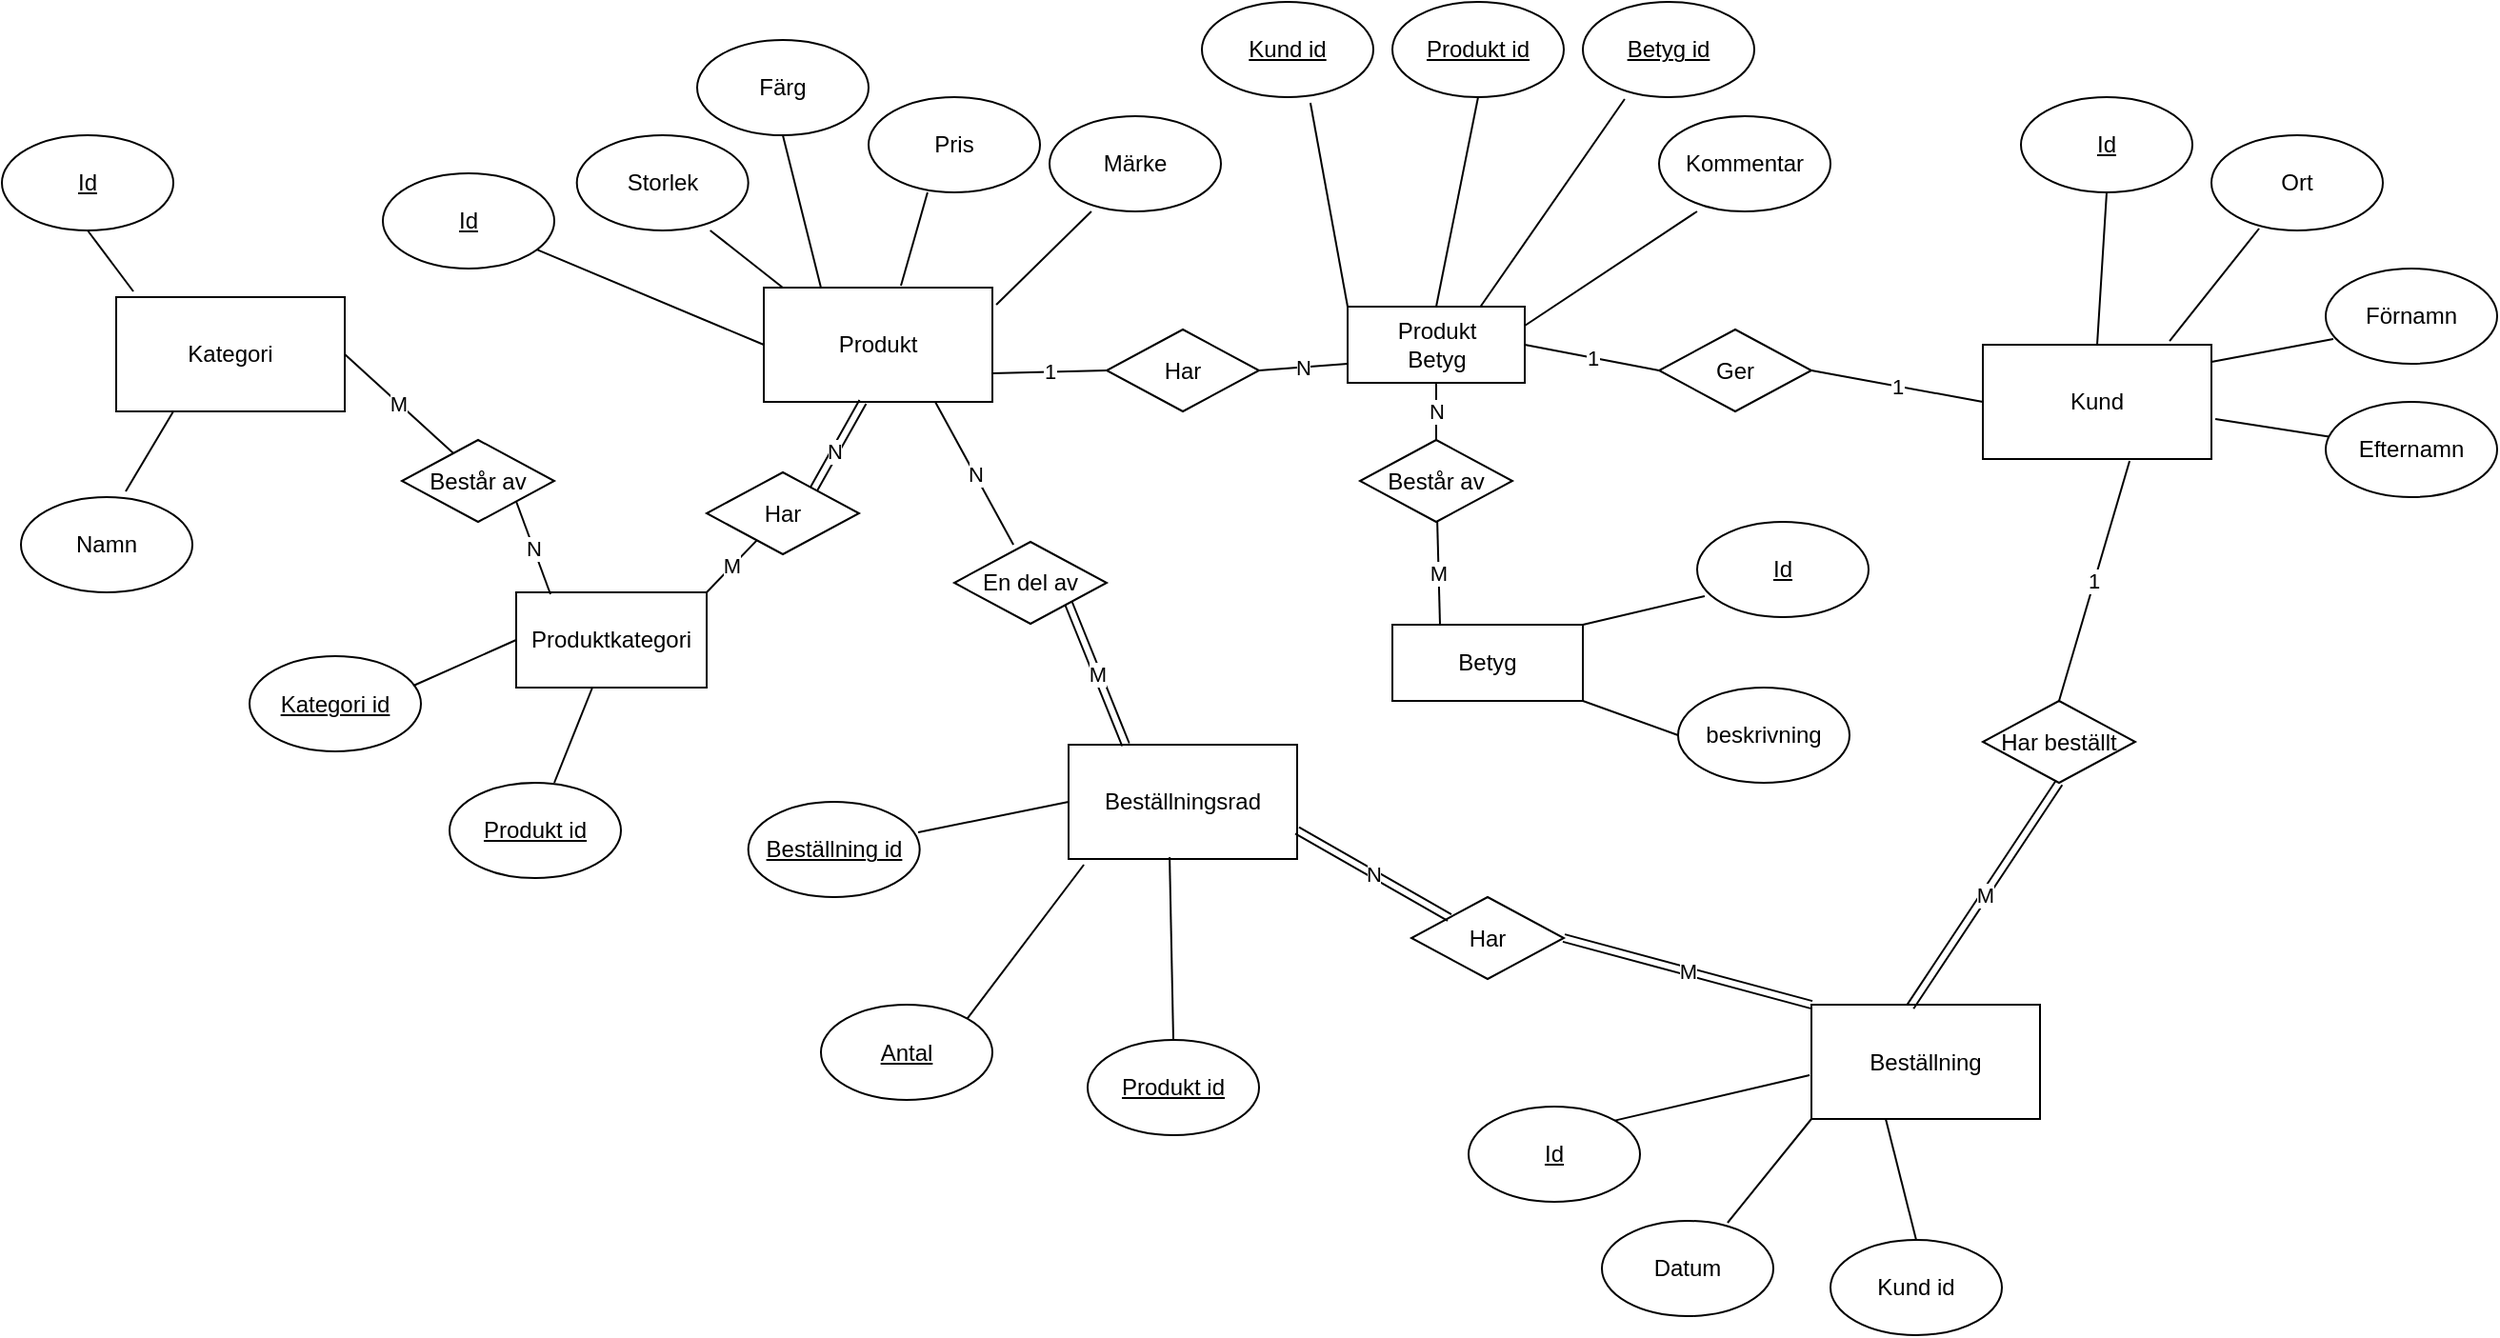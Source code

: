 <mxfile version="14.3.0" type="github">
  <diagram id="R2lEEEUBdFMjLlhIrx00" name="Page-1">
    <mxGraphModel dx="2272" dy="1863" grid="1" gridSize="10" guides="1" tooltips="1" connect="1" arrows="1" fold="1" page="1" pageScale="1" pageWidth="850" pageHeight="1100" math="0" shadow="0" extFonts="Permanent Marker^https://fonts.googleapis.com/css?family=Permanent+Marker">
      <root>
        <mxCell id="0" />
        <mxCell id="1" parent="0" />
        <mxCell id="31gcn15Ylly1eSXyBsKH-1" value="&lt;div&gt;Produkt&lt;/div&gt;" style="rounded=0;whiteSpace=wrap;html=1;" parent="1" vertex="1">
          <mxGeometry x="20" y="130" width="120" height="60" as="geometry" />
        </mxCell>
        <mxCell id="31gcn15Ylly1eSXyBsKH-2" value="Kategori" style="rounded=0;whiteSpace=wrap;html=1;" parent="1" vertex="1">
          <mxGeometry x="-320" y="135" width="120" height="60" as="geometry" />
        </mxCell>
        <mxCell id="31gcn15Ylly1eSXyBsKH-3" value="Kund" style="rounded=0;whiteSpace=wrap;html=1;" parent="1" vertex="1">
          <mxGeometry x="660" y="160" width="120" height="60" as="geometry" />
        </mxCell>
        <mxCell id="31gcn15Ylly1eSXyBsKH-4" value="&lt;div&gt;Beställning&lt;/div&gt;" style="rounded=0;whiteSpace=wrap;html=1;" parent="1" vertex="1">
          <mxGeometry x="570" y="506.5" width="120" height="60" as="geometry" />
        </mxCell>
        <mxCell id="31gcn15Ylly1eSXyBsKH-5" value="Storlek" style="ellipse;whiteSpace=wrap;html=1;" parent="1" vertex="1">
          <mxGeometry x="-78.16" y="50" width="90" height="50" as="geometry" />
        </mxCell>
        <mxCell id="31gcn15Ylly1eSXyBsKH-6" value="Färg" style="ellipse;whiteSpace=wrap;html=1;" parent="1" vertex="1">
          <mxGeometry x="-15" width="90" height="50" as="geometry" />
        </mxCell>
        <mxCell id="31gcn15Ylly1eSXyBsKH-7" value="Pris" style="ellipse;whiteSpace=wrap;html=1;" parent="1" vertex="1">
          <mxGeometry x="75" y="30" width="90" height="50" as="geometry" />
        </mxCell>
        <mxCell id="31gcn15Ylly1eSXyBsKH-8" value="Märke" style="ellipse;whiteSpace=wrap;html=1;" parent="1" vertex="1">
          <mxGeometry x="170" y="40" width="90" height="50" as="geometry" />
        </mxCell>
        <mxCell id="31gcn15Ylly1eSXyBsKH-10" value="" style="endArrow=none;html=1;entryX=0.778;entryY=1;entryDx=0;entryDy=0;entryPerimeter=0;exitX=0.083;exitY=0;exitDx=0;exitDy=0;exitPerimeter=0;" parent="1" source="31gcn15Ylly1eSXyBsKH-1" target="31gcn15Ylly1eSXyBsKH-5" edge="1">
          <mxGeometry width="50" height="50" relative="1" as="geometry">
            <mxPoint x="400" y="170" as="sourcePoint" />
            <mxPoint x="450" y="120" as="targetPoint" />
          </mxGeometry>
        </mxCell>
        <mxCell id="31gcn15Ylly1eSXyBsKH-11" value="" style="endArrow=none;html=1;entryX=0.5;entryY=1;entryDx=0;entryDy=0;exitX=0.25;exitY=0;exitDx=0;exitDy=0;" parent="1" source="31gcn15Ylly1eSXyBsKH-1" target="31gcn15Ylly1eSXyBsKH-6" edge="1">
          <mxGeometry width="50" height="50" relative="1" as="geometry">
            <mxPoint x="250" y="130" as="sourcePoint" />
            <mxPoint x="300" y="80" as="targetPoint" />
          </mxGeometry>
        </mxCell>
        <mxCell id="31gcn15Ylly1eSXyBsKH-12" value="" style="endArrow=none;html=1;entryX=0.344;entryY=1;entryDx=0;entryDy=0;entryPerimeter=0;exitX=0.6;exitY=-0.017;exitDx=0;exitDy=0;exitPerimeter=0;" parent="1" source="31gcn15Ylly1eSXyBsKH-1" target="31gcn15Ylly1eSXyBsKH-7" edge="1">
          <mxGeometry width="50" height="50" relative="1" as="geometry">
            <mxPoint x="420" y="180" as="sourcePoint" />
            <mxPoint x="470" y="130" as="targetPoint" />
          </mxGeometry>
        </mxCell>
        <mxCell id="31gcn15Ylly1eSXyBsKH-13" value="" style="endArrow=none;html=1;entryX=0.244;entryY=1;entryDx=0;entryDy=0;entryPerimeter=0;exitX=1.017;exitY=0.15;exitDx=0;exitDy=0;exitPerimeter=0;" parent="1" source="31gcn15Ylly1eSXyBsKH-1" target="31gcn15Ylly1eSXyBsKH-8" edge="1">
          <mxGeometry width="50" height="50" relative="1" as="geometry">
            <mxPoint x="400" y="220" as="sourcePoint" />
            <mxPoint x="450" y="170" as="targetPoint" />
          </mxGeometry>
        </mxCell>
        <mxCell id="31gcn15Ylly1eSXyBsKH-15" value="&lt;u&gt;Id&lt;/u&gt;" style="ellipse;whiteSpace=wrap;html=1;" parent="1" vertex="1">
          <mxGeometry x="-180" y="70" width="90" height="50" as="geometry" />
        </mxCell>
        <mxCell id="31gcn15Ylly1eSXyBsKH-16" value="" style="endArrow=none;html=1;exitX=0;exitY=0.5;exitDx=0;exitDy=0;" parent="1" source="31gcn15Ylly1eSXyBsKH-1" target="31gcn15Ylly1eSXyBsKH-15" edge="1">
          <mxGeometry width="50" height="50" relative="1" as="geometry">
            <mxPoint x="120" y="180" as="sourcePoint" />
            <mxPoint x="170" y="130" as="targetPoint" />
          </mxGeometry>
        </mxCell>
        <mxCell id="31gcn15Ylly1eSXyBsKH-18" value="&lt;u&gt;Id&lt;/u&gt;" style="ellipse;whiteSpace=wrap;html=1;" parent="1" vertex="1">
          <mxGeometry x="-380" y="50" width="90" height="50" as="geometry" />
        </mxCell>
        <mxCell id="31gcn15Ylly1eSXyBsKH-19" value="" style="endArrow=none;html=1;entryX=0.5;entryY=1;entryDx=0;entryDy=0;exitX=0.075;exitY=-0.05;exitDx=0;exitDy=0;exitPerimeter=0;" parent="1" source="31gcn15Ylly1eSXyBsKH-2" target="31gcn15Ylly1eSXyBsKH-18" edge="1">
          <mxGeometry width="50" height="50" relative="1" as="geometry">
            <mxPoint y="270" as="sourcePoint" />
            <mxPoint x="50" y="220" as="targetPoint" />
          </mxGeometry>
        </mxCell>
        <mxCell id="31gcn15Ylly1eSXyBsKH-21" value="Namn" style="ellipse;whiteSpace=wrap;html=1;" parent="1" vertex="1">
          <mxGeometry x="-370" y="240" width="90" height="50" as="geometry" />
        </mxCell>
        <mxCell id="31gcn15Ylly1eSXyBsKH-22" value="" style="endArrow=none;html=1;exitX=0.611;exitY=-0.06;exitDx=0;exitDy=0;exitPerimeter=0;entryX=0.25;entryY=1;entryDx=0;entryDy=0;" parent="1" source="31gcn15Ylly1eSXyBsKH-21" target="31gcn15Ylly1eSXyBsKH-2" edge="1">
          <mxGeometry width="50" height="50" relative="1" as="geometry">
            <mxPoint x="180" y="410" as="sourcePoint" />
            <mxPoint x="230" y="360" as="targetPoint" />
          </mxGeometry>
        </mxCell>
        <mxCell id="31gcn15Ylly1eSXyBsKH-24" value="M" style="endArrow=none;html=1;exitX=1;exitY=0.5;exitDx=0;exitDy=0;entryX=0.338;entryY=0.163;entryDx=0;entryDy=0;entryPerimeter=0;" parent="1" source="31gcn15Ylly1eSXyBsKH-2" target="oii-Yqn3WKM9fpuZ5nQV-18" edge="1">
          <mxGeometry width="50" height="50" relative="1" as="geometry">
            <mxPoint x="190" y="360" as="sourcePoint" />
            <mxPoint x="-150" y="220" as="targetPoint" />
          </mxGeometry>
        </mxCell>
        <mxCell id="31gcn15Ylly1eSXyBsKH-28" value="&lt;u&gt;Id&lt;/u&gt;" style="ellipse;whiteSpace=wrap;html=1;" parent="1" vertex="1">
          <mxGeometry x="680" y="30" width="90" height="50" as="geometry" />
        </mxCell>
        <mxCell id="31gcn15Ylly1eSXyBsKH-29" value="" style="endArrow=none;html=1;entryX=0.5;entryY=1;entryDx=0;entryDy=0;exitX=0.5;exitY=0;exitDx=0;exitDy=0;" parent="1" source="31gcn15Ylly1eSXyBsKH-3" target="31gcn15Ylly1eSXyBsKH-28" edge="1">
          <mxGeometry width="50" height="50" relative="1" as="geometry">
            <mxPoint x="630" y="150" as="sourcePoint" />
            <mxPoint x="680" y="100" as="targetPoint" />
          </mxGeometry>
        </mxCell>
        <mxCell id="GIeMNUpH18VMJX1TjUhp-2" value="Datum" style="ellipse;whiteSpace=wrap;html=1;" parent="1" vertex="1">
          <mxGeometry x="460" y="620" width="90" height="50" as="geometry" />
        </mxCell>
        <mxCell id="GIeMNUpH18VMJX1TjUhp-3" value="" style="endArrow=none;html=1;exitX=0.733;exitY=0.02;exitDx=0;exitDy=0;exitPerimeter=0;entryX=0;entryY=1;entryDx=0;entryDy=0;" parent="1" source="GIeMNUpH18VMJX1TjUhp-2" target="31gcn15Ylly1eSXyBsKH-4" edge="1">
          <mxGeometry width="50" height="50" relative="1" as="geometry">
            <mxPoint x="380" y="480" as="sourcePoint" />
            <mxPoint x="430" y="430" as="targetPoint" />
          </mxGeometry>
        </mxCell>
        <mxCell id="GIeMNUpH18VMJX1TjUhp-4" value="Har beställt" style="rhombus;whiteSpace=wrap;html=1;" parent="1" vertex="1">
          <mxGeometry x="660" y="347" width="80" height="43" as="geometry" />
        </mxCell>
        <mxCell id="GIeMNUpH18VMJX1TjUhp-5" value="N" style="shape=link;html=1;rounded=0;entryX=0.433;entryY=1;entryDx=0;entryDy=0;entryPerimeter=0;exitX=0.831;exitY=0.316;exitDx=0;exitDy=0;exitPerimeter=0;" parent="1" target="31gcn15Ylly1eSXyBsKH-1" edge="1">
          <mxGeometry relative="1" as="geometry">
            <mxPoint x="42.995" y="241.53" as="sourcePoint" />
            <mxPoint x="350" y="260" as="targetPoint" />
          </mxGeometry>
        </mxCell>
        <mxCell id="GIeMNUpH18VMJX1TjUhp-6" value="" style="resizable=0;html=1;align=right;verticalAlign=bottom;" parent="GIeMNUpH18VMJX1TjUhp-5" connectable="0" vertex="1">
          <mxGeometry x="1" relative="1" as="geometry" />
        </mxCell>
        <mxCell id="GIeMNUpH18VMJX1TjUhp-7" value="1" style="endArrow=none;html=1;exitX=0.5;exitY=0;exitDx=0;exitDy=0;entryX=0.642;entryY=1.017;entryDx=0;entryDy=0;entryPerimeter=0;" parent="1" source="GIeMNUpH18VMJX1TjUhp-4" target="31gcn15Ylly1eSXyBsKH-3" edge="1">
          <mxGeometry width="50" height="50" relative="1" as="geometry">
            <mxPoint x="480" y="220" as="sourcePoint" />
            <mxPoint x="530" y="170" as="targetPoint" />
          </mxGeometry>
        </mxCell>
        <mxCell id="GIeMNUpH18VMJX1TjUhp-8" value="N" style="endArrow=none;html=1;entryX=0.75;entryY=1;entryDx=0;entryDy=0;exitX=0.388;exitY=0.035;exitDx=0;exitDy=0;exitPerimeter=0;" parent="1" source="oii-Yqn3WKM9fpuZ5nQV-5" target="31gcn15Ylly1eSXyBsKH-1" edge="1">
          <mxGeometry width="50" height="50" relative="1" as="geometry">
            <mxPoint x="130" y="250" as="sourcePoint" />
            <mxPoint x="480" y="160" as="targetPoint" />
          </mxGeometry>
        </mxCell>
        <mxCell id="GIeMNUpH18VMJX1TjUhp-9" value="M" style="endArrow=none;html=1;entryX=0.5;entryY=1;entryDx=0;entryDy=0;exitX=0.433;exitY=0.017;exitDx=0;exitDy=0;exitPerimeter=0;shape=link;" parent="1" source="31gcn15Ylly1eSXyBsKH-4" target="GIeMNUpH18VMJX1TjUhp-4" edge="1">
          <mxGeometry width="50" height="50" relative="1" as="geometry">
            <mxPoint x="320" y="330" as="sourcePoint" />
            <mxPoint x="370" y="280" as="targetPoint" />
          </mxGeometry>
        </mxCell>
        <mxCell id="GIeMNUpH18VMJX1TjUhp-12" value="M" style="endArrow=none;html=1;exitX=0;exitY=0;exitDx=0;exitDy=0;shape=link;entryX=1;entryY=0.5;entryDx=0;entryDy=0;" parent="1" source="31gcn15Ylly1eSXyBsKH-4" target="oii-Yqn3WKM9fpuZ5nQV-7" edge="1">
          <mxGeometry width="50" height="50" relative="1" as="geometry">
            <mxPoint x="290" y="370" as="sourcePoint" />
            <mxPoint x="450" y="480" as="targetPoint" />
          </mxGeometry>
        </mxCell>
        <mxCell id="GIeMNUpH18VMJX1TjUhp-14" value="&lt;u&gt;Id&lt;/u&gt;" style="ellipse;whiteSpace=wrap;html=1;" parent="1" vertex="1">
          <mxGeometry x="390" y="560" width="90" height="50" as="geometry" />
        </mxCell>
        <mxCell id="GIeMNUpH18VMJX1TjUhp-15" value="" style="endArrow=none;html=1;entryX=-0.008;entryY=0.617;entryDx=0;entryDy=0;entryPerimeter=0;exitX=1;exitY=0;exitDx=0;exitDy=0;" parent="1" source="GIeMNUpH18VMJX1TjUhp-14" target="31gcn15Ylly1eSXyBsKH-4" edge="1">
          <mxGeometry width="50" height="50" relative="1" as="geometry">
            <mxPoint x="290" y="410" as="sourcePoint" />
            <mxPoint x="340" y="360" as="targetPoint" />
          </mxGeometry>
        </mxCell>
        <mxCell id="GIeMNUpH18VMJX1TjUhp-16" value="Kund id" style="ellipse;whiteSpace=wrap;html=1;" parent="1" vertex="1">
          <mxGeometry x="580" y="630" width="90" height="50" as="geometry" />
        </mxCell>
        <mxCell id="GIeMNUpH18VMJX1TjUhp-17" value="Ort" style="ellipse;whiteSpace=wrap;html=1;" parent="1" vertex="1">
          <mxGeometry x="780" y="50" width="90" height="50" as="geometry" />
        </mxCell>
        <mxCell id="GIeMNUpH18VMJX1TjUhp-18" value="" style="endArrow=none;html=1;exitX=0.5;exitY=0;exitDx=0;exitDy=0;entryX=0.325;entryY=1;entryDx=0;entryDy=0;entryPerimeter=0;" parent="1" source="GIeMNUpH18VMJX1TjUhp-16" target="31gcn15Ylly1eSXyBsKH-4" edge="1">
          <mxGeometry width="50" height="50" relative="1" as="geometry">
            <mxPoint x="410" y="490" as="sourcePoint" />
            <mxPoint x="460" y="440" as="targetPoint" />
          </mxGeometry>
        </mxCell>
        <mxCell id="GIeMNUpH18VMJX1TjUhp-24" value="" style="endArrow=none;html=1;entryX=0.278;entryY=0.98;entryDx=0;entryDy=0;exitX=0.817;exitY=-0.033;exitDx=0;exitDy=0;entryPerimeter=0;exitPerimeter=0;" parent="1" source="31gcn15Ylly1eSXyBsKH-3" target="GIeMNUpH18VMJX1TjUhp-17" edge="1">
          <mxGeometry width="50" height="50" relative="1" as="geometry">
            <mxPoint x="730" y="180" as="sourcePoint" />
            <mxPoint x="780" y="130" as="targetPoint" />
          </mxGeometry>
        </mxCell>
        <mxCell id="GIeMNUpH18VMJX1TjUhp-25" value="Förnamn" style="ellipse;whiteSpace=wrap;html=1;" parent="1" vertex="1">
          <mxGeometry x="840" y="120" width="90" height="50" as="geometry" />
        </mxCell>
        <mxCell id="GIeMNUpH18VMJX1TjUhp-26" value="" style="endArrow=none;html=1;entryX=0.044;entryY=0.74;entryDx=0;entryDy=0;entryPerimeter=0;exitX=1;exitY=0.15;exitDx=0;exitDy=0;exitPerimeter=0;" parent="1" source="31gcn15Ylly1eSXyBsKH-3" target="GIeMNUpH18VMJX1TjUhp-25" edge="1">
          <mxGeometry width="50" height="50" relative="1" as="geometry">
            <mxPoint x="750" y="240" as="sourcePoint" />
            <mxPoint x="800" y="190" as="targetPoint" />
          </mxGeometry>
        </mxCell>
        <mxCell id="GIeMNUpH18VMJX1TjUhp-27" value="Efternamn" style="ellipse;whiteSpace=wrap;html=1;" parent="1" vertex="1">
          <mxGeometry x="840" y="190" width="90" height="50" as="geometry" />
        </mxCell>
        <mxCell id="GIeMNUpH18VMJX1TjUhp-28" value="" style="endArrow=none;html=1;exitX=1.017;exitY=0.65;exitDx=0;exitDy=0;exitPerimeter=0;" parent="1" source="31gcn15Ylly1eSXyBsKH-3" target="GIeMNUpH18VMJX1TjUhp-27" edge="1">
          <mxGeometry width="50" height="50" relative="1" as="geometry">
            <mxPoint x="750" y="310" as="sourcePoint" />
            <mxPoint x="800" y="260" as="targetPoint" />
          </mxGeometry>
        </mxCell>
        <mxCell id="UE1st7cNx4EYnicm7Pw2-1" value="Betyg" style="rounded=0;whiteSpace=wrap;html=1;" parent="1" vertex="1">
          <mxGeometry x="350" y="307" width="100" height="40" as="geometry" />
        </mxCell>
        <mxCell id="UE1st7cNx4EYnicm7Pw2-4" value="1" style="endArrow=none;html=1;entryX=0;entryY=0.5;entryDx=0;entryDy=0;exitX=1;exitY=0.5;exitDx=0;exitDy=0;" parent="1" source="oii-Yqn3WKM9fpuZ5nQV-25" target="31gcn15Ylly1eSXyBsKH-3" edge="1">
          <mxGeometry width="50" height="50" relative="1" as="geometry">
            <mxPoint x="580" y="180" as="sourcePoint" />
            <mxPoint x="520" y="300" as="targetPoint" />
          </mxGeometry>
        </mxCell>
        <mxCell id="UE1st7cNx4EYnicm7Pw2-6" value="1" style="endArrow=none;html=1;entryX=1;entryY=0.75;entryDx=0;entryDy=0;exitX=0;exitY=0.5;exitDx=0;exitDy=0;" parent="1" source="oii-Yqn3WKM9fpuZ5nQV-29" target="31gcn15Ylly1eSXyBsKH-1" edge="1">
          <mxGeometry width="50" height="50" relative="1" as="geometry">
            <mxPoint x="200" y="175" as="sourcePoint" />
            <mxPoint x="420" y="310" as="targetPoint" />
          </mxGeometry>
        </mxCell>
        <mxCell id="UE1st7cNx4EYnicm7Pw2-7" value="N" style="endArrow=none;html=1;exitX=0.5;exitY=0;exitDx=0;exitDy=0;entryX=0.5;entryY=1;entryDx=0;entryDy=0;" parent="1" source="oii-Yqn3WKM9fpuZ5nQV-27" target="oii-Yqn3WKM9fpuZ5nQV-24" edge="1">
          <mxGeometry width="50" height="50" relative="1" as="geometry">
            <mxPoint x="340" y="420" as="sourcePoint" />
            <mxPoint x="380" y="220" as="targetPoint" />
          </mxGeometry>
        </mxCell>
        <mxCell id="UE1st7cNx4EYnicm7Pw2-9" value="&lt;u&gt;Id&lt;/u&gt;" style="ellipse;whiteSpace=wrap;html=1;" parent="1" vertex="1">
          <mxGeometry x="510" y="253" width="90" height="50" as="geometry" />
        </mxCell>
        <mxCell id="UE1st7cNx4EYnicm7Pw2-10" value="beskrivning" style="ellipse;whiteSpace=wrap;html=1;" parent="1" vertex="1">
          <mxGeometry x="500" y="340" width="90" height="50" as="geometry" />
        </mxCell>
        <mxCell id="UE1st7cNx4EYnicm7Pw2-11" value="" style="endArrow=none;html=1;entryX=0.044;entryY=0.78;entryDx=0;entryDy=0;entryPerimeter=0;exitX=1;exitY=0;exitDx=0;exitDy=0;" parent="1" source="UE1st7cNx4EYnicm7Pw2-1" target="UE1st7cNx4EYnicm7Pw2-9" edge="1">
          <mxGeometry width="50" height="50" relative="1" as="geometry">
            <mxPoint x="400" y="480" as="sourcePoint" />
            <mxPoint x="450" y="430" as="targetPoint" />
          </mxGeometry>
        </mxCell>
        <mxCell id="UE1st7cNx4EYnicm7Pw2-12" value="" style="endArrow=none;html=1;entryX=0;entryY=0.5;entryDx=0;entryDy=0;exitX=1;exitY=1;exitDx=0;exitDy=0;" parent="1" source="UE1st7cNx4EYnicm7Pw2-1" target="UE1st7cNx4EYnicm7Pw2-10" edge="1">
          <mxGeometry width="50" height="50" relative="1" as="geometry">
            <mxPoint x="430" y="480" as="sourcePoint" />
            <mxPoint x="480" y="430" as="targetPoint" />
          </mxGeometry>
        </mxCell>
        <mxCell id="oii-Yqn3WKM9fpuZ5nQV-2" value="&lt;u&gt;Antal&lt;/u&gt;" style="ellipse;whiteSpace=wrap;html=1;" vertex="1" parent="1">
          <mxGeometry x="50" y="506.5" width="90" height="50" as="geometry" />
        </mxCell>
        <mxCell id="oii-Yqn3WKM9fpuZ5nQV-3" value="" style="endArrow=none;html=1;exitX=1;exitY=0;exitDx=0;exitDy=0;entryX=0.067;entryY=1.05;entryDx=0;entryDy=0;entryPerimeter=0;" edge="1" parent="1" source="oii-Yqn3WKM9fpuZ5nQV-2" target="oii-Yqn3WKM9fpuZ5nQV-4">
          <mxGeometry width="50" height="50" relative="1" as="geometry">
            <mxPoint x="310" y="570" as="sourcePoint" />
            <mxPoint x="313.29" y="448.858" as="targetPoint" />
          </mxGeometry>
        </mxCell>
        <mxCell id="oii-Yqn3WKM9fpuZ5nQV-4" value="Beställningsrad" style="rounded=0;whiteSpace=wrap;html=1;" vertex="1" parent="1">
          <mxGeometry x="180" y="370" width="120" height="60" as="geometry" />
        </mxCell>
        <mxCell id="oii-Yqn3WKM9fpuZ5nQV-5" value="En del av" style="rhombus;whiteSpace=wrap;html=1;" vertex="1" parent="1">
          <mxGeometry x="120" y="263.5" width="80" height="43" as="geometry" />
        </mxCell>
        <mxCell id="oii-Yqn3WKM9fpuZ5nQV-6" value="M" style="endArrow=none;html=1;entryX=1;entryY=1;entryDx=0;entryDy=0;exitX=0.25;exitY=0;exitDx=0;exitDy=0;shape=link;" edge="1" parent="1" source="oii-Yqn3WKM9fpuZ5nQV-4" target="oii-Yqn3WKM9fpuZ5nQV-5">
          <mxGeometry width="50" height="50" relative="1" as="geometry">
            <mxPoint x="40" y="470" as="sourcePoint" />
            <mxPoint x="90" y="420" as="targetPoint" />
          </mxGeometry>
        </mxCell>
        <mxCell id="oii-Yqn3WKM9fpuZ5nQV-7" value="Har" style="rhombus;whiteSpace=wrap;html=1;" vertex="1" parent="1">
          <mxGeometry x="360" y="450" width="80" height="43" as="geometry" />
        </mxCell>
        <mxCell id="oii-Yqn3WKM9fpuZ5nQV-9" value="N" style="endArrow=none;html=1;entryX=1;entryY=0.75;entryDx=0;entryDy=0;exitX=0;exitY=0;exitDx=0;exitDy=0;shape=link;" edge="1" parent="1" source="oii-Yqn3WKM9fpuZ5nQV-7" target="oii-Yqn3WKM9fpuZ5nQV-4">
          <mxGeometry width="50" height="50" relative="1" as="geometry">
            <mxPoint x="260" y="560" as="sourcePoint" />
            <mxPoint x="310" y="510" as="targetPoint" />
          </mxGeometry>
        </mxCell>
        <mxCell id="oii-Yqn3WKM9fpuZ5nQV-10" value="&lt;u&gt;Produkt id&lt;/u&gt;" style="ellipse;whiteSpace=wrap;html=1;" vertex="1" parent="1">
          <mxGeometry x="190" y="525" width="90" height="50" as="geometry" />
        </mxCell>
        <mxCell id="oii-Yqn3WKM9fpuZ5nQV-12" value="&lt;u&gt;Beställning id&lt;/u&gt;" style="ellipse;whiteSpace=wrap;html=1;" vertex="1" parent="1">
          <mxGeometry x="11.84" y="400" width="90" height="50" as="geometry" />
        </mxCell>
        <mxCell id="oii-Yqn3WKM9fpuZ5nQV-13" value="" style="endArrow=none;html=1;entryX=0;entryY=0.5;entryDx=0;entryDy=0;exitX=0.991;exitY=0.32;exitDx=0;exitDy=0;exitPerimeter=0;" edge="1" parent="1" source="oii-Yqn3WKM9fpuZ5nQV-12" target="oii-Yqn3WKM9fpuZ5nQV-4">
          <mxGeometry width="50" height="50" relative="1" as="geometry">
            <mxPoint x="-70" y="490" as="sourcePoint" />
            <mxPoint x="170" y="400" as="targetPoint" />
          </mxGeometry>
        </mxCell>
        <mxCell id="oii-Yqn3WKM9fpuZ5nQV-14" value="" style="endArrow=none;html=1;entryX=0.442;entryY=0.983;entryDx=0;entryDy=0;entryPerimeter=0;exitX=0.5;exitY=0;exitDx=0;exitDy=0;" edge="1" parent="1" source="oii-Yqn3WKM9fpuZ5nQV-10" target="oii-Yqn3WKM9fpuZ5nQV-4">
          <mxGeometry width="50" height="50" relative="1" as="geometry">
            <mxPoint x="-10" y="600" as="sourcePoint" />
            <mxPoint x="40" y="550" as="targetPoint" />
          </mxGeometry>
        </mxCell>
        <mxCell id="oii-Yqn3WKM9fpuZ5nQV-15" value="Produktkategori" style="rounded=0;whiteSpace=wrap;html=1;" vertex="1" parent="1">
          <mxGeometry x="-110" y="290" width="100" height="50" as="geometry" />
        </mxCell>
        <mxCell id="oii-Yqn3WKM9fpuZ5nQV-16" value="Har" style="rhombus;whiteSpace=wrap;html=1;" vertex="1" parent="1">
          <mxGeometry x="-10" y="227" width="80" height="43" as="geometry" />
        </mxCell>
        <mxCell id="oii-Yqn3WKM9fpuZ5nQV-17" value="M" style="endArrow=none;html=1;exitX=1;exitY=0;exitDx=0;exitDy=0;" edge="1" parent="1" source="oii-Yqn3WKM9fpuZ5nQV-15" target="oii-Yqn3WKM9fpuZ5nQV-16">
          <mxGeometry width="50" height="50" relative="1" as="geometry">
            <mxPoint x="-10" y="310" as="sourcePoint" />
            <mxPoint x="-90" y="410" as="targetPoint" />
          </mxGeometry>
        </mxCell>
        <mxCell id="oii-Yqn3WKM9fpuZ5nQV-18" value="Består av" style="rhombus;whiteSpace=wrap;html=1;" vertex="1" parent="1">
          <mxGeometry x="-170" y="210" width="80" height="43" as="geometry" />
        </mxCell>
        <mxCell id="oii-Yqn3WKM9fpuZ5nQV-19" value="N" style="endArrow=none;html=1;entryX=1;entryY=1;entryDx=0;entryDy=0;exitX=0.18;exitY=0.02;exitDx=0;exitDy=0;exitPerimeter=0;" edge="1" parent="1" source="oii-Yqn3WKM9fpuZ5nQV-15" target="oii-Yqn3WKM9fpuZ5nQV-18">
          <mxGeometry width="50" height="50" relative="1" as="geometry">
            <mxPoint x="-220" y="430" as="sourcePoint" />
            <mxPoint x="-170" y="380" as="targetPoint" />
          </mxGeometry>
        </mxCell>
        <mxCell id="oii-Yqn3WKM9fpuZ5nQV-20" value="&lt;u&gt;Kategori id&lt;/u&gt;" style="ellipse;whiteSpace=wrap;html=1;" vertex="1" parent="1">
          <mxGeometry x="-250" y="323.5" width="90" height="50" as="geometry" />
        </mxCell>
        <mxCell id="oii-Yqn3WKM9fpuZ5nQV-21" value="&lt;u&gt;Produkt id&lt;/u&gt;" style="ellipse;whiteSpace=wrap;html=1;" vertex="1" parent="1">
          <mxGeometry x="-145" y="390" width="90" height="50" as="geometry" />
        </mxCell>
        <mxCell id="oii-Yqn3WKM9fpuZ5nQV-22" value="" style="endArrow=none;html=1;entryX=0;entryY=0.5;entryDx=0;entryDy=0;exitX=0.956;exitY=0.31;exitDx=0;exitDy=0;exitPerimeter=0;" edge="1" parent="1" source="oii-Yqn3WKM9fpuZ5nQV-20" target="oii-Yqn3WKM9fpuZ5nQV-15">
          <mxGeometry width="50" height="50" relative="1" as="geometry">
            <mxPoint x="-250" y="500" as="sourcePoint" />
            <mxPoint x="-200" y="450" as="targetPoint" />
          </mxGeometry>
        </mxCell>
        <mxCell id="oii-Yqn3WKM9fpuZ5nQV-23" value="" style="endArrow=none;html=1;exitX=0.611;exitY=0;exitDx=0;exitDy=0;exitPerimeter=0;" edge="1" parent="1" source="oii-Yqn3WKM9fpuZ5nQV-21" target="oii-Yqn3WKM9fpuZ5nQV-15">
          <mxGeometry width="50" height="50" relative="1" as="geometry">
            <mxPoint x="-280" y="530" as="sourcePoint" />
            <mxPoint x="-230" y="480" as="targetPoint" />
          </mxGeometry>
        </mxCell>
        <mxCell id="oii-Yqn3WKM9fpuZ5nQV-24" value="&lt;div&gt;Produkt&lt;/div&gt;&lt;div&gt;Betyg&lt;br&gt;&lt;/div&gt;" style="rounded=0;whiteSpace=wrap;html=1;" vertex="1" parent="1">
          <mxGeometry x="326.5" y="140" width="93" height="40" as="geometry" />
        </mxCell>
        <mxCell id="oii-Yqn3WKM9fpuZ5nQV-25" value="Ger" style="rhombus;whiteSpace=wrap;html=1;" vertex="1" parent="1">
          <mxGeometry x="490" y="152" width="80" height="43" as="geometry" />
        </mxCell>
        <mxCell id="oii-Yqn3WKM9fpuZ5nQV-26" value="1" style="endArrow=none;html=1;exitX=1;exitY=0.5;exitDx=0;exitDy=0;entryX=0;entryY=0.5;entryDx=0;entryDy=0;" edge="1" parent="1" source="oii-Yqn3WKM9fpuZ5nQV-24" target="oii-Yqn3WKM9fpuZ5nQV-25">
          <mxGeometry width="50" height="50" relative="1" as="geometry">
            <mxPoint x="410" y="150" as="sourcePoint" />
            <mxPoint x="460" y="100" as="targetPoint" />
          </mxGeometry>
        </mxCell>
        <mxCell id="oii-Yqn3WKM9fpuZ5nQV-27" value="Består av" style="rhombus;whiteSpace=wrap;html=1;" vertex="1" parent="1">
          <mxGeometry x="333" y="210" width="80" height="43" as="geometry" />
        </mxCell>
        <mxCell id="oii-Yqn3WKM9fpuZ5nQV-28" value="M" style="endArrow=none;html=1;exitX=0.25;exitY=0;exitDx=0;exitDy=0;" edge="1" parent="1" source="UE1st7cNx4EYnicm7Pw2-1" target="oii-Yqn3WKM9fpuZ5nQV-27">
          <mxGeometry width="50" height="50" relative="1" as="geometry">
            <mxPoint x="385" y="266.5" as="sourcePoint" />
            <mxPoint x="380" y="220" as="targetPoint" />
          </mxGeometry>
        </mxCell>
        <mxCell id="oii-Yqn3WKM9fpuZ5nQV-29" value="Har" style="rhombus;whiteSpace=wrap;html=1;" vertex="1" parent="1">
          <mxGeometry x="200" y="152" width="80" height="43" as="geometry" />
        </mxCell>
        <mxCell id="oii-Yqn3WKM9fpuZ5nQV-31" value="N" style="endArrow=none;html=1;entryX=0;entryY=0.75;entryDx=0;entryDy=0;exitX=1;exitY=0.5;exitDx=0;exitDy=0;" edge="1" parent="1" source="oii-Yqn3WKM9fpuZ5nQV-29" target="oii-Yqn3WKM9fpuZ5nQV-24">
          <mxGeometry width="50" height="50" relative="1" as="geometry">
            <mxPoint x="240" y="280" as="sourcePoint" />
            <mxPoint x="290" y="230" as="targetPoint" />
          </mxGeometry>
        </mxCell>
        <mxCell id="oii-Yqn3WKM9fpuZ5nQV-32" value="&lt;u&gt;Kund id&lt;br&gt;&lt;/u&gt;" style="ellipse;whiteSpace=wrap;html=1;" vertex="1" parent="1">
          <mxGeometry x="250" y="-20" width="90" height="50" as="geometry" />
        </mxCell>
        <mxCell id="oii-Yqn3WKM9fpuZ5nQV-33" value="&lt;u&gt;Produkt id&lt;/u&gt;" style="ellipse;whiteSpace=wrap;html=1;" vertex="1" parent="1">
          <mxGeometry x="350" y="-20" width="90" height="50" as="geometry" />
        </mxCell>
        <mxCell id="oii-Yqn3WKM9fpuZ5nQV-34" value="&lt;u&gt;Betyg id&lt;/u&gt;" style="ellipse;whiteSpace=wrap;html=1;" vertex="1" parent="1">
          <mxGeometry x="450" y="-20" width="90" height="50" as="geometry" />
        </mxCell>
        <mxCell id="oii-Yqn3WKM9fpuZ5nQV-35" value="Kommentar" style="ellipse;whiteSpace=wrap;html=1;" vertex="1" parent="1">
          <mxGeometry x="490" y="40" width="90" height="50" as="geometry" />
        </mxCell>
        <mxCell id="oii-Yqn3WKM9fpuZ5nQV-36" value="" style="endArrow=none;html=1;entryX=0.633;entryY=1.06;entryDx=0;entryDy=0;entryPerimeter=0;exitX=0;exitY=0;exitDx=0;exitDy=0;" edge="1" parent="1" source="oii-Yqn3WKM9fpuZ5nQV-24" target="oii-Yqn3WKM9fpuZ5nQV-32">
          <mxGeometry width="50" height="50" relative="1" as="geometry">
            <mxPoint x="270" y="270" as="sourcePoint" />
            <mxPoint x="320" y="220" as="targetPoint" />
          </mxGeometry>
        </mxCell>
        <mxCell id="oii-Yqn3WKM9fpuZ5nQV-37" value="" style="endArrow=none;html=1;entryX=0.5;entryY=1;entryDx=0;entryDy=0;exitX=0.5;exitY=0;exitDx=0;exitDy=0;" edge="1" parent="1" source="oii-Yqn3WKM9fpuZ5nQV-24" target="oii-Yqn3WKM9fpuZ5nQV-33">
          <mxGeometry width="50" height="50" relative="1" as="geometry">
            <mxPoint x="240" y="310" as="sourcePoint" />
            <mxPoint x="290" y="260" as="targetPoint" />
          </mxGeometry>
        </mxCell>
        <mxCell id="oii-Yqn3WKM9fpuZ5nQV-38" value="" style="endArrow=none;html=1;entryX=0.244;entryY=1.02;entryDx=0;entryDy=0;entryPerimeter=0;exitX=0.75;exitY=0;exitDx=0;exitDy=0;" edge="1" parent="1" source="oii-Yqn3WKM9fpuZ5nQV-24" target="oii-Yqn3WKM9fpuZ5nQV-34">
          <mxGeometry width="50" height="50" relative="1" as="geometry">
            <mxPoint x="260" y="310" as="sourcePoint" />
            <mxPoint x="310" y="260" as="targetPoint" />
          </mxGeometry>
        </mxCell>
        <mxCell id="oii-Yqn3WKM9fpuZ5nQV-39" value="" style="endArrow=none;html=1;entryX=0.222;entryY=1;entryDx=0;entryDy=0;entryPerimeter=0;exitX=1;exitY=0.25;exitDx=0;exitDy=0;" edge="1" parent="1" source="oii-Yqn3WKM9fpuZ5nQV-24" target="oii-Yqn3WKM9fpuZ5nQV-35">
          <mxGeometry width="50" height="50" relative="1" as="geometry">
            <mxPoint x="240" y="300" as="sourcePoint" />
            <mxPoint x="290" y="250" as="targetPoint" />
          </mxGeometry>
        </mxCell>
      </root>
    </mxGraphModel>
  </diagram>
</mxfile>
